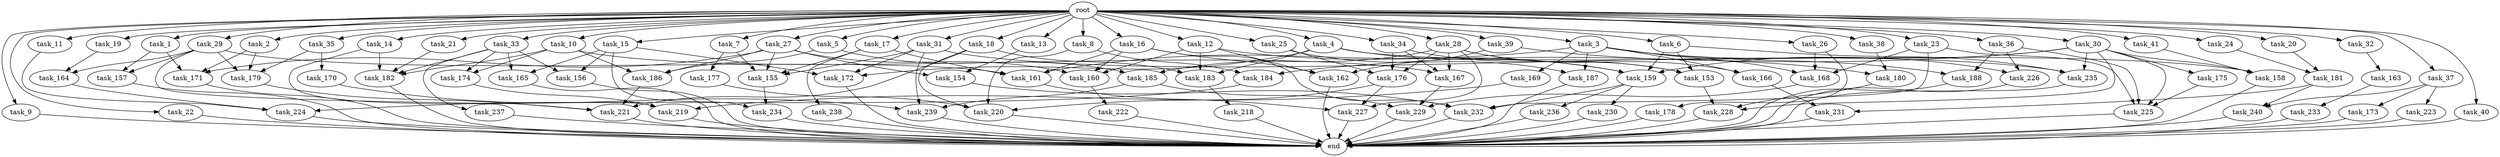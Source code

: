 digraph G {
  root [size="0.000000"];
  task_1 [size="1024.000000"];
  task_2 [size="1024.000000"];
  task_3 [size="1024.000000"];
  task_4 [size="1024.000000"];
  task_5 [size="1024.000000"];
  task_6 [size="1024.000000"];
  task_7 [size="1024.000000"];
  task_8 [size="1024.000000"];
  task_9 [size="1024.000000"];
  task_10 [size="1024.000000"];
  task_11 [size="1024.000000"];
  task_12 [size="1024.000000"];
  task_13 [size="1024.000000"];
  task_14 [size="1024.000000"];
  task_15 [size="1024.000000"];
  task_16 [size="1024.000000"];
  task_17 [size="1024.000000"];
  task_18 [size="1024.000000"];
  task_19 [size="1024.000000"];
  task_20 [size="1024.000000"];
  task_21 [size="1024.000000"];
  task_22 [size="1024.000000"];
  task_23 [size="1024.000000"];
  task_24 [size="1024.000000"];
  task_25 [size="1024.000000"];
  task_26 [size="1024.000000"];
  task_27 [size="1024.000000"];
  task_28 [size="1024.000000"];
  task_29 [size="1024.000000"];
  task_30 [size="1024.000000"];
  task_31 [size="1024.000000"];
  task_32 [size="1024.000000"];
  task_33 [size="1024.000000"];
  task_34 [size="1024.000000"];
  task_35 [size="1024.000000"];
  task_36 [size="1024.000000"];
  task_37 [size="1024.000000"];
  task_38 [size="1024.000000"];
  task_39 [size="1024.000000"];
  task_40 [size="1024.000000"];
  task_41 [size="1024.000000"];
  task_153 [size="2138893713408.000000"];
  task_154 [size="1168231104512.000000"];
  task_155 [size="1185410973696.000000"];
  task_156 [size="858993459200.000000"];
  task_157 [size="833223655424.000000"];
  task_158 [size="2250562863104.000000"];
  task_159 [size="2723009265664.000000"];
  task_160 [size="2027224563712.000000"];
  task_161 [size="2465311227904.000000"];
  task_162 [size="1305670057984.000000"];
  task_163 [size="420906795008.000000"];
  task_164 [size="833223655424.000000"];
  task_165 [size="858993459200.000000"];
  task_166 [size="1116691496960.000000"];
  task_167 [size="1589137899520.000000"];
  task_168 [size="1975684956160.000000"];
  task_169 [size="695784701952.000000"];
  task_170 [size="34359738368.000000"];
  task_171 [size="1211180777472.000000"];
  task_172 [size="1486058684416.000000"];
  task_173 [size="34359738368.000000"];
  task_174 [size="618475290624.000000"];
  task_175 [size="695784701952.000000"];
  task_176 [size="1700807049216.000000"];
  task_177 [size="34359738368.000000"];
  task_178 [size="420906795008.000000"];
  task_179 [size="944892805120.000000"];
  task_180 [size="833223655424.000000"];
  task_181 [size="386547056640.000000"];
  task_182 [size="1073741824000.000000"];
  task_183 [size="1245540515840.000000"];
  task_184 [size="1116691496960.000000"];
  task_185 [size="635655159808.000000"];
  task_186 [size="1382979469312.000000"];
  task_187 [size="1116691496960.000000"];
  task_188 [size="773094113280.000000"];
  task_218 [size="549755813888.000000"];
  task_219 [size="661424963584.000000"];
  task_220 [size="1082331758592.000000"];
  task_221 [size="1202590842880.000000"];
  task_222 [size="549755813888.000000"];
  task_223 [size="34359738368.000000"];
  task_224 [size="807453851648.000000"];
  task_225 [size="2491081031680.000000"];
  task_226 [size="773094113280.000000"];
  task_227 [size="1314259992576.000000"];
  task_228 [size="1606317768704.000000"];
  task_229 [size="1692217114624.000000"];
  task_230 [size="420906795008.000000"];
  task_231 [size="455266533376.000000"];
  task_232 [size="2834678415360.000000"];
  task_233 [size="309237645312.000000"];
  task_234 [size="764504178688.000000"];
  task_235 [size="1632087572480.000000"];
  task_236 [size="420906795008.000000"];
  task_237 [size="309237645312.000000"];
  task_238 [size="214748364800.000000"];
  task_239 [size="1082331758592.000000"];
  task_240 [size="68719476736.000000"];
  end [size="0.000000"];

  root -> task_1 [size="1.000000"];
  root -> task_2 [size="1.000000"];
  root -> task_3 [size="1.000000"];
  root -> task_4 [size="1.000000"];
  root -> task_5 [size="1.000000"];
  root -> task_6 [size="1.000000"];
  root -> task_7 [size="1.000000"];
  root -> task_8 [size="1.000000"];
  root -> task_9 [size="1.000000"];
  root -> task_10 [size="1.000000"];
  root -> task_11 [size="1.000000"];
  root -> task_12 [size="1.000000"];
  root -> task_13 [size="1.000000"];
  root -> task_14 [size="1.000000"];
  root -> task_15 [size="1.000000"];
  root -> task_16 [size="1.000000"];
  root -> task_17 [size="1.000000"];
  root -> task_18 [size="1.000000"];
  root -> task_19 [size="1.000000"];
  root -> task_20 [size="1.000000"];
  root -> task_21 [size="1.000000"];
  root -> task_22 [size="1.000000"];
  root -> task_23 [size="1.000000"];
  root -> task_24 [size="1.000000"];
  root -> task_25 [size="1.000000"];
  root -> task_26 [size="1.000000"];
  root -> task_27 [size="1.000000"];
  root -> task_28 [size="1.000000"];
  root -> task_29 [size="1.000000"];
  root -> task_30 [size="1.000000"];
  root -> task_31 [size="1.000000"];
  root -> task_32 [size="1.000000"];
  root -> task_33 [size="1.000000"];
  root -> task_34 [size="1.000000"];
  root -> task_35 [size="1.000000"];
  root -> task_36 [size="1.000000"];
  root -> task_37 [size="1.000000"];
  root -> task_38 [size="1.000000"];
  root -> task_39 [size="1.000000"];
  root -> task_40 [size="1.000000"];
  root -> task_41 [size="1.000000"];
  task_1 -> task_157 [size="134217728.000000"];
  task_1 -> task_171 [size="134217728.000000"];
  task_2 -> task_171 [size="209715200.000000"];
  task_2 -> task_179 [size="209715200.000000"];
  task_3 -> task_161 [size="679477248.000000"];
  task_3 -> task_166 [size="679477248.000000"];
  task_3 -> task_168 [size="679477248.000000"];
  task_3 -> task_169 [size="679477248.000000"];
  task_3 -> task_187 [size="679477248.000000"];
  task_3 -> task_188 [size="679477248.000000"];
  task_3 -> task_226 [size="679477248.000000"];
  task_4 -> task_158 [size="838860800.000000"];
  task_4 -> task_159 [size="838860800.000000"];
  task_4 -> task_172 [size="838860800.000000"];
  task_4 -> task_183 [size="838860800.000000"];
  task_5 -> task_185 [size="209715200.000000"];
  task_5 -> task_186 [size="209715200.000000"];
  task_6 -> task_153 [size="838860800.000000"];
  task_6 -> task_159 [size="838860800.000000"];
  task_6 -> task_235 [size="838860800.000000"];
  task_7 -> task_155 [size="33554432.000000"];
  task_7 -> task_177 [size="33554432.000000"];
  task_8 -> task_184 [size="411041792.000000"];
  task_8 -> task_220 [size="411041792.000000"];
  task_9 -> end [size="1.000000"];
  task_10 -> task_167 [size="301989888.000000"];
  task_10 -> task_174 [size="301989888.000000"];
  task_10 -> task_182 [size="301989888.000000"];
  task_10 -> task_186 [size="301989888.000000"];
  task_11 -> task_224 [size="411041792.000000"];
  task_12 -> task_159 [size="301989888.000000"];
  task_12 -> task_160 [size="301989888.000000"];
  task_12 -> task_162 [size="301989888.000000"];
  task_12 -> task_183 [size="301989888.000000"];
  task_13 -> task_154 [size="301989888.000000"];
  task_14 -> task_182 [size="33554432.000000"];
  task_14 -> task_219 [size="33554432.000000"];
  task_15 -> task_156 [size="536870912.000000"];
  task_15 -> task_165 [size="536870912.000000"];
  task_15 -> task_172 [size="536870912.000000"];
  task_15 -> task_234 [size="536870912.000000"];
  task_16 -> task_160 [size="838860800.000000"];
  task_16 -> task_161 [size="838860800.000000"];
  task_16 -> task_162 [size="838860800.000000"];
  task_16 -> task_232 [size="838860800.000000"];
  task_17 -> task_155 [size="209715200.000000"];
  task_17 -> task_161 [size="209715200.000000"];
  task_17 -> task_238 [size="209715200.000000"];
  task_18 -> task_183 [size="75497472.000000"];
  task_18 -> task_220 [size="75497472.000000"];
  task_18 -> task_221 [size="75497472.000000"];
  task_19 -> task_164 [size="134217728.000000"];
  task_20 -> task_181 [size="301989888.000000"];
  task_21 -> task_182 [size="411041792.000000"];
  task_22 -> end [size="1.000000"];
  task_23 -> task_168 [size="838860800.000000"];
  task_23 -> task_225 [size="838860800.000000"];
  task_23 -> task_232 [size="838860800.000000"];
  task_24 -> task_181 [size="75497472.000000"];
  task_25 -> task_176 [size="411041792.000000"];
  task_25 -> task_187 [size="411041792.000000"];
  task_26 -> task_168 [size="411041792.000000"];
  task_26 -> task_178 [size="411041792.000000"];
  task_27 -> task_154 [size="838860800.000000"];
  task_27 -> task_155 [size="838860800.000000"];
  task_27 -> task_160 [size="838860800.000000"];
  task_27 -> task_171 [size="838860800.000000"];
  task_27 -> task_186 [size="838860800.000000"];
  task_28 -> task_153 [size="411041792.000000"];
  task_28 -> task_166 [size="411041792.000000"];
  task_28 -> task_167 [size="411041792.000000"];
  task_28 -> task_176 [size="411041792.000000"];
  task_28 -> task_185 [size="411041792.000000"];
  task_28 -> task_227 [size="411041792.000000"];
  task_29 -> task_157 [size="679477248.000000"];
  task_29 -> task_161 [size="679477248.000000"];
  task_29 -> task_164 [size="679477248.000000"];
  task_29 -> task_179 [size="679477248.000000"];
  task_29 -> task_221 [size="679477248.000000"];
  task_30 -> task_158 [size="679477248.000000"];
  task_30 -> task_159 [size="679477248.000000"];
  task_30 -> task_175 [size="679477248.000000"];
  task_30 -> task_184 [size="679477248.000000"];
  task_30 -> task_225 [size="679477248.000000"];
  task_30 -> task_228 [size="679477248.000000"];
  task_30 -> task_235 [size="679477248.000000"];
  task_31 -> task_155 [size="75497472.000000"];
  task_31 -> task_172 [size="75497472.000000"];
  task_31 -> task_235 [size="75497472.000000"];
  task_31 -> task_239 [size="75497472.000000"];
  task_32 -> task_163 [size="411041792.000000"];
  task_33 -> task_156 [size="301989888.000000"];
  task_33 -> task_165 [size="301989888.000000"];
  task_33 -> task_174 [size="301989888.000000"];
  task_33 -> task_182 [size="301989888.000000"];
  task_33 -> task_237 [size="301989888.000000"];
  task_34 -> task_153 [size="838860800.000000"];
  task_34 -> task_167 [size="838860800.000000"];
  task_34 -> task_176 [size="838860800.000000"];
  task_35 -> task_170 [size="33554432.000000"];
  task_35 -> task_179 [size="33554432.000000"];
  task_36 -> task_188 [size="75497472.000000"];
  task_36 -> task_225 [size="75497472.000000"];
  task_36 -> task_226 [size="75497472.000000"];
  task_37 -> task_173 [size="33554432.000000"];
  task_37 -> task_223 [size="33554432.000000"];
  task_37 -> task_240 [size="33554432.000000"];
  task_38 -> task_180 [size="679477248.000000"];
  task_39 -> task_162 [size="134217728.000000"];
  task_39 -> task_180 [size="134217728.000000"];
  task_40 -> end [size="1.000000"];
  task_41 -> task_158 [size="679477248.000000"];
  task_153 -> task_228 [size="679477248.000000"];
  task_154 -> task_232 [size="679477248.000000"];
  task_155 -> task_234 [size="209715200.000000"];
  task_156 -> end [size="1.000000"];
  task_157 -> end [size="1.000000"];
  task_158 -> end [size="1.000000"];
  task_159 -> task_230 [size="411041792.000000"];
  task_159 -> task_232 [size="411041792.000000"];
  task_159 -> task_236 [size="411041792.000000"];
  task_160 -> task_222 [size="536870912.000000"];
  task_161 -> task_227 [size="838860800.000000"];
  task_162 -> end [size="1.000000"];
  task_163 -> task_233 [size="301989888.000000"];
  task_164 -> task_224 [size="301989888.000000"];
  task_165 -> end [size="1.000000"];
  task_166 -> task_231 [size="411041792.000000"];
  task_167 -> task_229 [size="134217728.000000"];
  task_168 -> task_229 [size="838860800.000000"];
  task_169 -> task_219 [size="75497472.000000"];
  task_170 -> task_239 [size="301989888.000000"];
  task_171 -> end [size="1.000000"];
  task_172 -> end [size="1.000000"];
  task_173 -> end [size="1.000000"];
  task_174 -> task_219 [size="536870912.000000"];
  task_175 -> task_225 [size="838860800.000000"];
  task_176 -> task_220 [size="33554432.000000"];
  task_176 -> task_227 [size="33554432.000000"];
  task_177 -> task_220 [size="536870912.000000"];
  task_178 -> end [size="1.000000"];
  task_179 -> task_221 [size="209715200.000000"];
  task_180 -> task_228 [size="209715200.000000"];
  task_181 -> task_231 [size="33554432.000000"];
  task_181 -> task_240 [size="33554432.000000"];
  task_182 -> end [size="1.000000"];
  task_183 -> task_218 [size="536870912.000000"];
  task_184 -> task_224 [size="75497472.000000"];
  task_185 -> task_229 [size="679477248.000000"];
  task_185 -> task_239 [size="679477248.000000"];
  task_186 -> task_221 [size="209715200.000000"];
  task_187 -> end [size="1.000000"];
  task_188 -> end [size="1.000000"];
  task_218 -> end [size="1.000000"];
  task_219 -> end [size="1.000000"];
  task_220 -> end [size="1.000000"];
  task_221 -> end [size="1.000000"];
  task_222 -> end [size="1.000000"];
  task_223 -> end [size="1.000000"];
  task_224 -> end [size="1.000000"];
  task_225 -> end [size="1.000000"];
  task_226 -> end [size="1.000000"];
  task_227 -> end [size="1.000000"];
  task_228 -> end [size="1.000000"];
  task_229 -> end [size="1.000000"];
  task_230 -> end [size="1.000000"];
  task_231 -> end [size="1.000000"];
  task_232 -> end [size="1.000000"];
  task_233 -> end [size="1.000000"];
  task_234 -> end [size="1.000000"];
  task_235 -> end [size="1.000000"];
  task_236 -> end [size="1.000000"];
  task_237 -> end [size="1.000000"];
  task_238 -> end [size="1.000000"];
  task_239 -> end [size="1.000000"];
  task_240 -> end [size="1.000000"];
}
